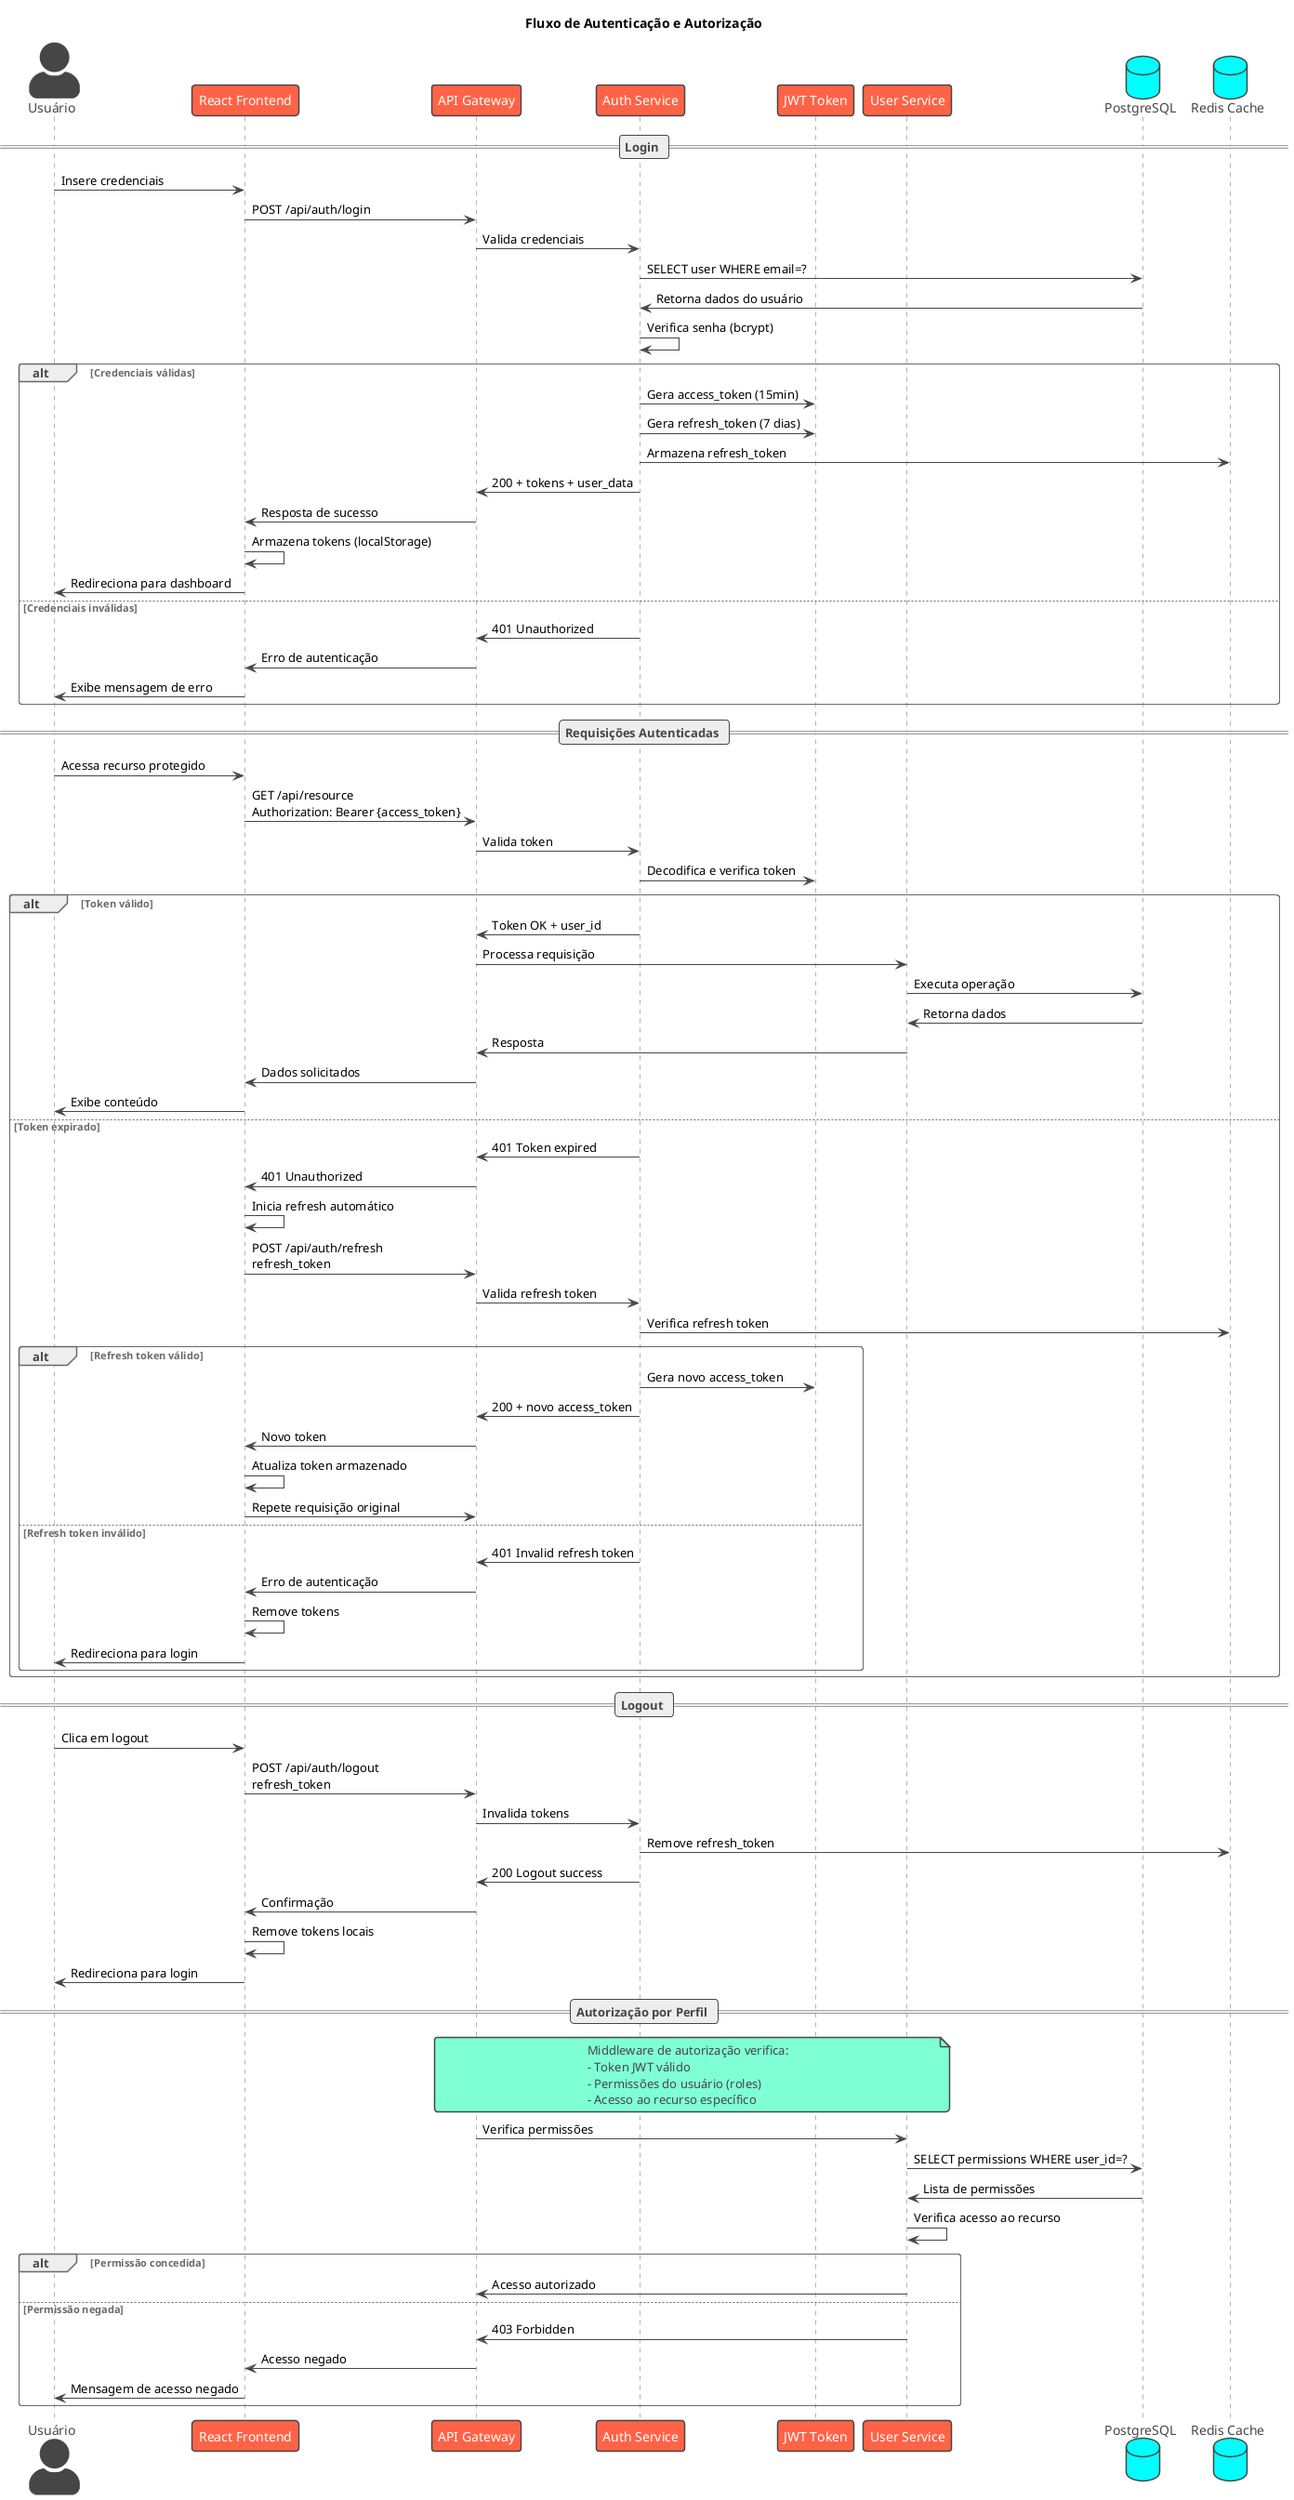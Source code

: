 @startuml Fluxo de Autenticação - Gestão de Monitoria

!theme vibrant
title Fluxo de Autenticação e Autorização

skinparam backgroundColor #ffffff
skinparam actorStyle awesome

actor "Usuário" as User
participant "React Frontend" as Frontend
participant "API Gateway" as Gateway
participant "Auth Service" as AuthService
participant "JWT Token" as JWT
participant "User Service" as UserService
database "PostgreSQL" as DB
database "Redis Cache" as Cache

== Login ==
User -> Frontend : Insere credenciais
Frontend -> Gateway : POST /api/auth/login
Gateway -> AuthService : Valida credenciais
AuthService -> DB : SELECT user WHERE email=?
DB -> AuthService : Retorna dados do usuário
AuthService -> AuthService : Verifica senha (bcrypt)

alt Credenciais válidas
    AuthService -> JWT : Gera access_token (15min)
    AuthService -> JWT : Gera refresh_token (7 dias)
    AuthService -> Cache : Armazena refresh_token
    AuthService -> Gateway : 200 + tokens + user_data
    Gateway -> Frontend : Resposta de sucesso
    Frontend -> Frontend : Armazena tokens (localStorage)
    Frontend -> User : Redireciona para dashboard
else Credenciais inválidas
    AuthService -> Gateway : 401 Unauthorized
    Gateway -> Frontend : Erro de autenticação
    Frontend -> User : Exibe mensagem de erro
end

== Requisições Autenticadas ==
User -> Frontend : Acessa recurso protegido
Frontend -> Gateway : GET /api/resource\nAuthorization: Bearer {access_token}
Gateway -> AuthService : Valida token
AuthService -> JWT : Decodifica e verifica token

alt Token válido
    AuthService -> Gateway : Token OK + user_id
    Gateway -> UserService : Processa requisição
    UserService -> DB : Executa operação
    DB -> UserService : Retorna dados
    UserService -> Gateway : Resposta
    Gateway -> Frontend : Dados solicitados
    Frontend -> User : Exibe conteúdo
else Token expirado
    AuthService -> Gateway : 401 Token expired
    Gateway -> Frontend : 401 Unauthorized
    Frontend -> Frontend : Inicia refresh automático
    Frontend -> Gateway : POST /api/auth/refresh\nrefresh_token
    Gateway -> AuthService : Valida refresh token
    AuthService -> Cache : Verifica refresh token
    
    alt Refresh token válido
        AuthService -> JWT : Gera novo access_token
        AuthService -> Gateway : 200 + novo access_token
        Gateway -> Frontend : Novo token
        Frontend -> Frontend : Atualiza token armazenado
        Frontend -> Gateway : Repete requisição original
    else Refresh token inválido
        AuthService -> Gateway : 401 Invalid refresh token
        Gateway -> Frontend : Erro de autenticação
        Frontend -> Frontend : Remove tokens
        Frontend -> User : Redireciona para login
    end
end

== Logout ==
User -> Frontend : Clica em logout
Frontend -> Gateway : POST /api/auth/logout\nrefresh_token
Gateway -> AuthService : Invalida tokens
AuthService -> Cache : Remove refresh_token
AuthService -> Gateway : 200 Logout success
Gateway -> Frontend : Confirmação
Frontend -> Frontend : Remove tokens locais
Frontend -> User : Redireciona para login

== Autorização por Perfil ==
note over Gateway, UserService
  Middleware de autorização verifica:
  - Token JWT válido
  - Permissões do usuário (roles)
  - Acesso ao recurso específico
end note

Gateway -> UserService : Verifica permissões
UserService -> DB : SELECT permissions WHERE user_id=?
DB -> UserService : Lista de permissões
UserService -> UserService : Verifica acesso ao recurso

alt Permissão concedida
    UserService -> Gateway : Acesso autorizado
else Permissão negada
    UserService -> Gateway : 403 Forbidden
    Gateway -> Frontend : Acesso negado
    Frontend -> User : Mensagem de acesso negado
end

@enduml